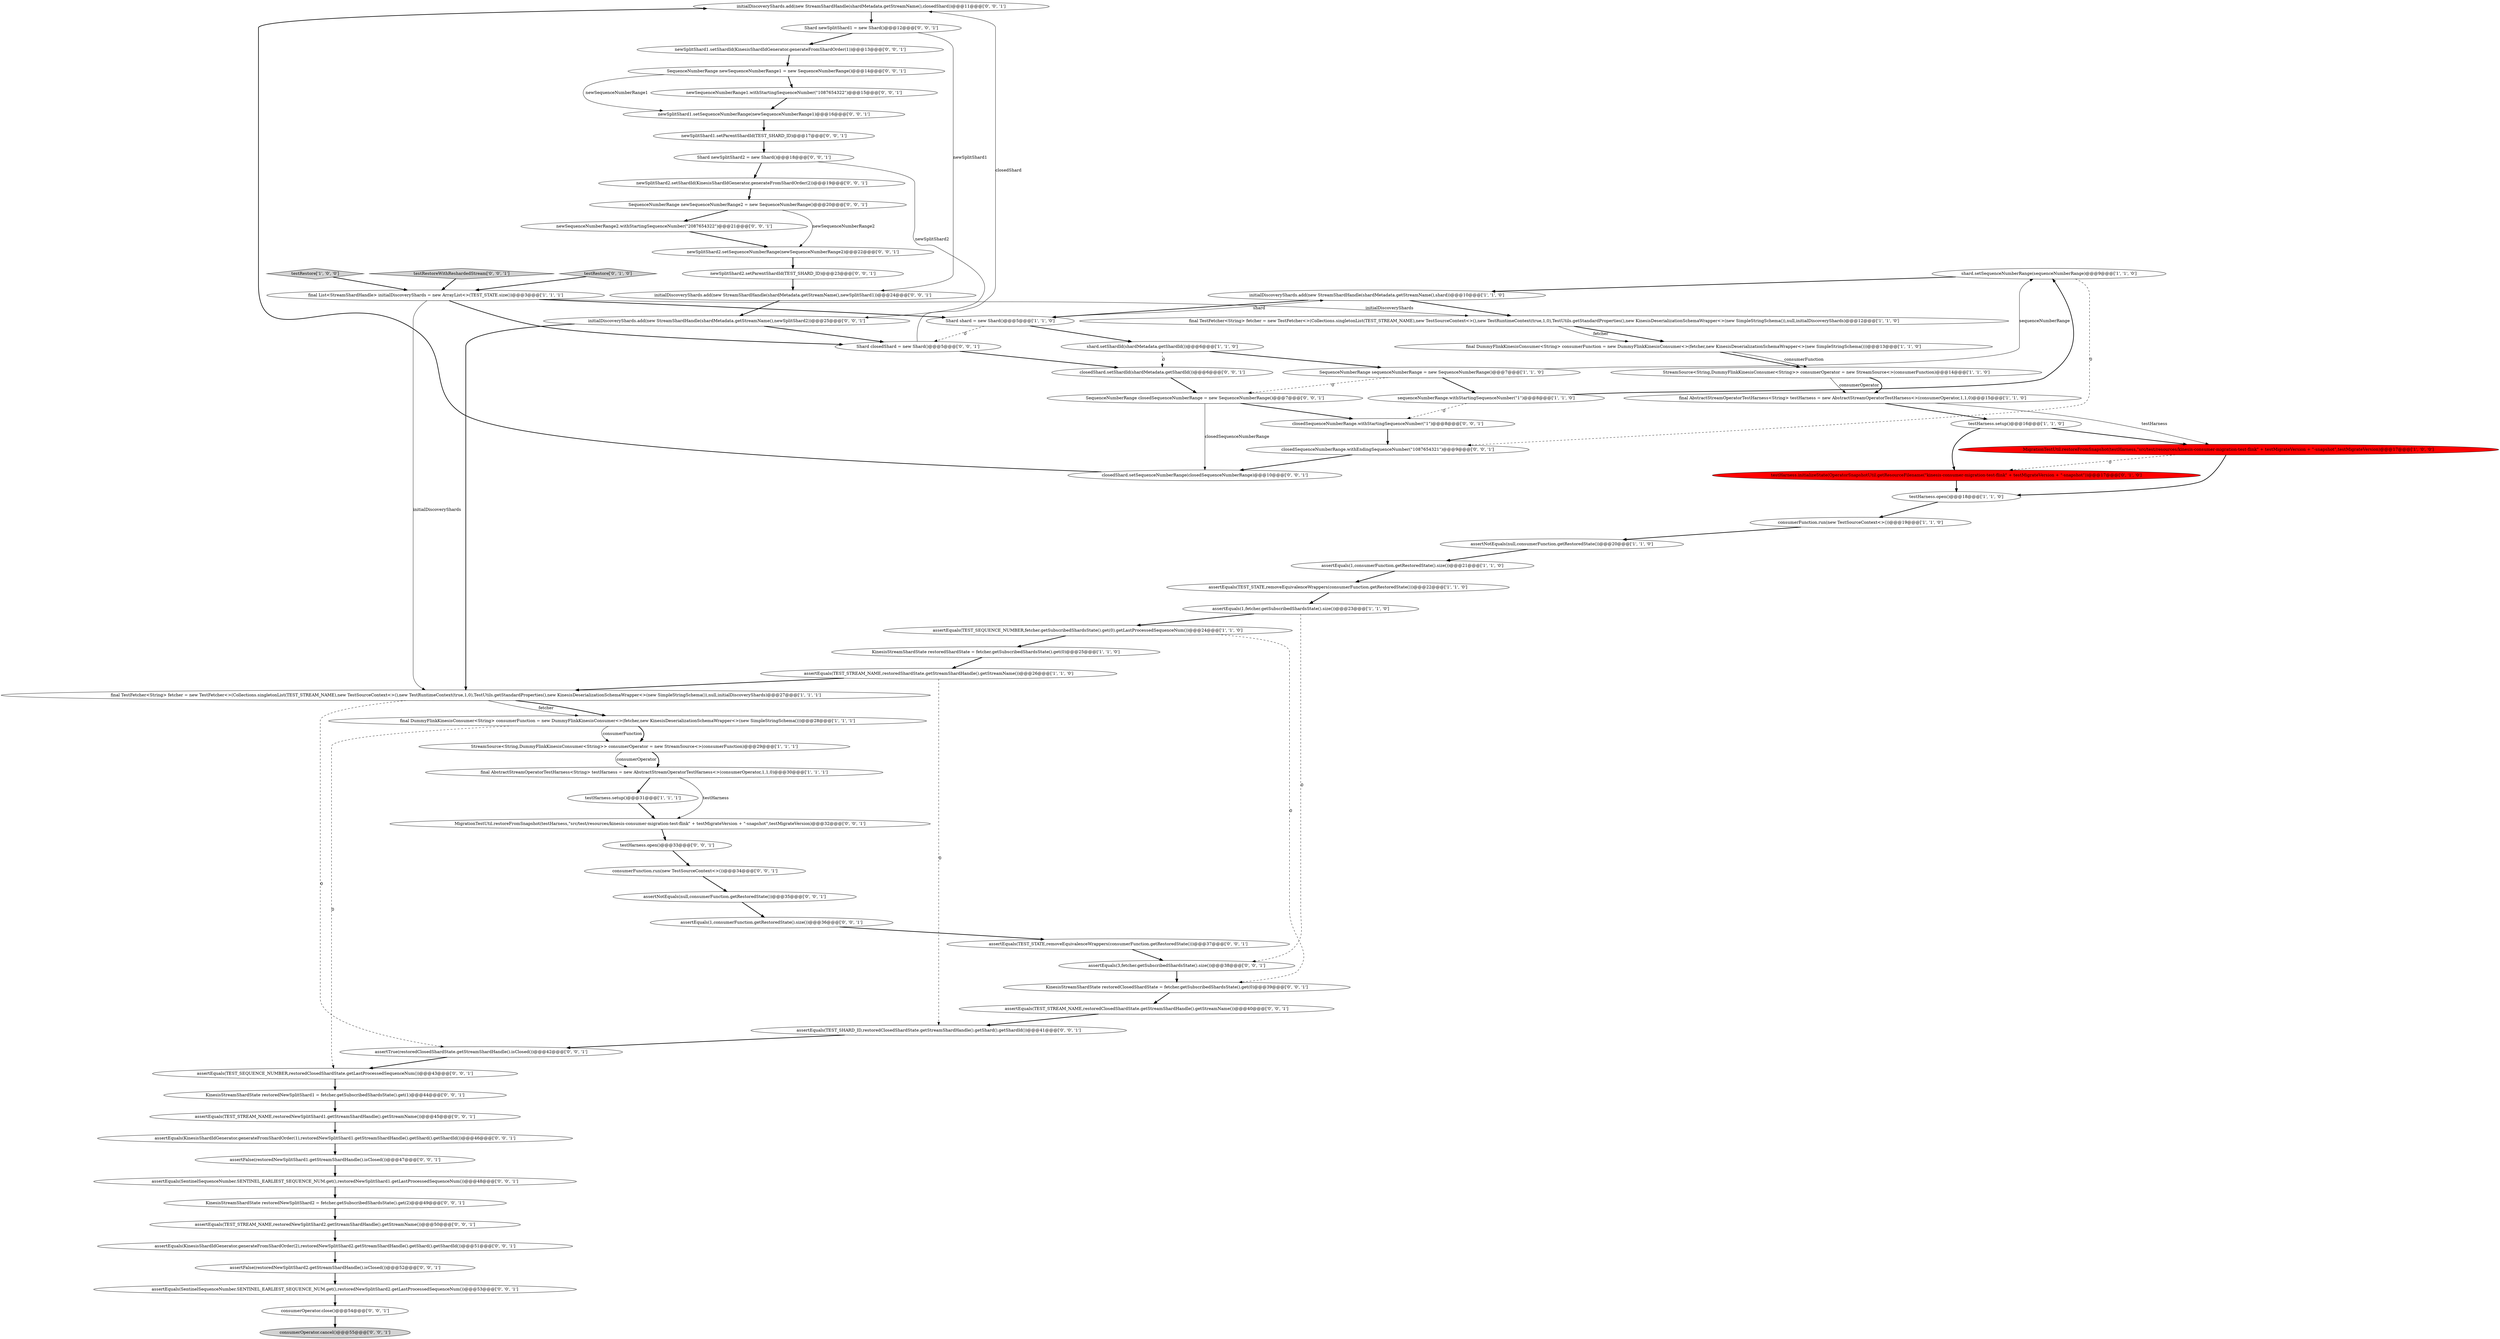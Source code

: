 digraph {
42 [style = filled, label = "initialDiscoveryShards.add(new StreamShardHandle(shardMetadata.getStreamName(),closedShard))@@@11@@@['0', '0', '1']", fillcolor = white, shape = ellipse image = "AAA0AAABBB3BBB"];
44 [style = filled, label = "MigrationTestUtil.restoreFromSnapshot(testHarness,\"src/test/resources/kinesis-consumer-migration-test-flink\" + testMigrateVersion + \"-snapshot\",testMigrateVersion)@@@32@@@['0', '0', '1']", fillcolor = white, shape = ellipse image = "AAA0AAABBB3BBB"];
65 [style = filled, label = "assertEquals(1,consumerFunction.getRestoredState().size())@@@36@@@['0', '0', '1']", fillcolor = white, shape = ellipse image = "AAA0AAABBB3BBB"];
33 [style = filled, label = "newSplitShard1.setParentShardId(TEST_SHARD_ID)@@@17@@@['0', '0', '1']", fillcolor = white, shape = ellipse image = "AAA0AAABBB3BBB"];
59 [style = filled, label = "assertEquals(KinesisShardIdGenerator.generateFromShardOrder(1),restoredNewSplitShard1.getStreamShardHandle().getShard().getShardId())@@@46@@@['0', '0', '1']", fillcolor = white, shape = ellipse image = "AAA0AAABBB3BBB"];
35 [style = filled, label = "Shard closedShard = new Shard()@@@5@@@['0', '0', '1']", fillcolor = white, shape = ellipse image = "AAA0AAABBB3BBB"];
71 [style = filled, label = "newSplitShard2.setSequenceNumberRange(newSequenceNumberRange2)@@@22@@@['0', '0', '1']", fillcolor = white, shape = ellipse image = "AAA0AAABBB3BBB"];
9 [style = filled, label = "final AbstractStreamOperatorTestHarness<String> testHarness = new AbstractStreamOperatorTestHarness<>(consumerOperator,1,1,0)@@@30@@@['1', '1', '1']", fillcolor = white, shape = ellipse image = "AAA0AAABBB1BBB"];
24 [style = filled, label = "sequenceNumberRange.withStartingSequenceNumber(\"1\")@@@8@@@['1', '1', '0']", fillcolor = white, shape = ellipse image = "AAA0AAABBB1BBB"];
68 [style = filled, label = "newSplitShard1.setShardId(KinesisShardIdGenerator.generateFromShardOrder(1))@@@13@@@['0', '0', '1']", fillcolor = white, shape = ellipse image = "AAA0AAABBB3BBB"];
32 [style = filled, label = "SequenceNumberRange closedSequenceNumberRange = new SequenceNumberRange()@@@7@@@['0', '0', '1']", fillcolor = white, shape = ellipse image = "AAA0AAABBB3BBB"];
46 [style = filled, label = "assertEquals(TEST_SHARD_ID,restoredClosedShardState.getStreamShardHandle().getShard().getShardId())@@@41@@@['0', '0', '1']", fillcolor = white, shape = ellipse image = "AAA0AAABBB3BBB"];
39 [style = filled, label = "assertEquals(TEST_STREAM_NAME,restoredClosedShardState.getStreamShardHandle().getStreamName())@@@40@@@['0', '0', '1']", fillcolor = white, shape = ellipse image = "AAA0AAABBB3BBB"];
1 [style = filled, label = "initialDiscoveryShards.add(new StreamShardHandle(shardMetadata.getStreamName(),shard))@@@10@@@['1', '1', '0']", fillcolor = white, shape = ellipse image = "AAA0AAABBB1BBB"];
25 [style = filled, label = "assertEquals(TEST_SEQUENCE_NUMBER,fetcher.getSubscribedShardsState().get(0).getLastProcessedSequenceNum())@@@24@@@['1', '1', '0']", fillcolor = white, shape = ellipse image = "AAA0AAABBB1BBB"];
57 [style = filled, label = "assertEquals(SentinelSequenceNumber.SENTINEL_EARLIEST_SEQUENCE_NUM.get(),restoredNewSplitShard1.getLastProcessedSequenceNum())@@@48@@@['0', '0', '1']", fillcolor = white, shape = ellipse image = "AAA0AAABBB3BBB"];
22 [style = filled, label = "assertEquals(1,fetcher.getSubscribedShardsState().size())@@@23@@@['1', '1', '0']", fillcolor = white, shape = ellipse image = "AAA0AAABBB1BBB"];
62 [style = filled, label = "consumerOperator.cancel()@@@55@@@['0', '0', '1']", fillcolor = lightgray, shape = ellipse image = "AAA0AAABBB3BBB"];
69 [style = filled, label = "assertEquals(3,fetcher.getSubscribedShardsState().size())@@@38@@@['0', '0', '1']", fillcolor = white, shape = ellipse image = "AAA0AAABBB3BBB"];
4 [style = filled, label = "final List<StreamShardHandle> initialDiscoveryShards = new ArrayList<>(TEST_STATE.size())@@@3@@@['1', '1', '1']", fillcolor = white, shape = ellipse image = "AAA0AAABBB1BBB"];
56 [style = filled, label = "closedSequenceNumberRange.withStartingSequenceNumber(\"1\")@@@8@@@['0', '0', '1']", fillcolor = white, shape = ellipse image = "AAA0AAABBB3BBB"];
19 [style = filled, label = "final TestFetcher<String> fetcher = new TestFetcher<>(Collections.singletonList(TEST_STREAM_NAME),new TestSourceContext<>(),new TestRuntimeContext(true,1,0),TestUtils.getStandardProperties(),new KinesisDeserializationSchemaWrapper<>(new SimpleStringSchema()),null,initialDiscoveryShards)@@@27@@@['1', '1', '1']", fillcolor = white, shape = ellipse image = "AAA0AAABBB1BBB"];
15 [style = filled, label = "final DummyFlinkKinesisConsumer<String> consumerFunction = new DummyFlinkKinesisConsumer<>(fetcher,new KinesisDeserializationSchemaWrapper<>(new SimpleStringSchema()))@@@28@@@['1', '1', '1']", fillcolor = white, shape = ellipse image = "AAA0AAABBB1BBB"];
18 [style = filled, label = "final AbstractStreamOperatorTestHarness<String> testHarness = new AbstractStreamOperatorTestHarness<>(consumerOperator,1,1,0)@@@15@@@['1', '1', '0']", fillcolor = white, shape = ellipse image = "AAA0AAABBB1BBB"];
27 [style = filled, label = "testRestore['1', '0', '0']", fillcolor = lightgray, shape = diamond image = "AAA0AAABBB1BBB"];
20 [style = filled, label = "assertNotEquals(null,consumerFunction.getRestoredState())@@@20@@@['1', '1', '0']", fillcolor = white, shape = ellipse image = "AAA0AAABBB1BBB"];
17 [style = filled, label = "MigrationTestUtil.restoreFromSnapshot(testHarness,\"src/test/resources/kinesis-consumer-migration-test-flink\" + testMigrateVersion + \"-snapshot\",testMigrateVersion)@@@17@@@['1', '0', '0']", fillcolor = red, shape = ellipse image = "AAA1AAABBB1BBB"];
37 [style = filled, label = "assertTrue(restoredClosedShardState.getStreamShardHandle().isClosed())@@@42@@@['0', '0', '1']", fillcolor = white, shape = ellipse image = "AAA0AAABBB3BBB"];
21 [style = filled, label = "assertEquals(1,consumerFunction.getRestoredState().size())@@@21@@@['1', '1', '0']", fillcolor = white, shape = ellipse image = "AAA0AAABBB1BBB"];
38 [style = filled, label = "assertNotEquals(null,consumerFunction.getRestoredState())@@@35@@@['0', '0', '1']", fillcolor = white, shape = ellipse image = "AAA0AAABBB3BBB"];
53 [style = filled, label = "KinesisStreamShardState restoredClosedShardState = fetcher.getSubscribedShardsState().get(0)@@@39@@@['0', '0', '1']", fillcolor = white, shape = ellipse image = "AAA0AAABBB3BBB"];
47 [style = filled, label = "SequenceNumberRange newSequenceNumberRange1 = new SequenceNumberRange()@@@14@@@['0', '0', '1']", fillcolor = white, shape = ellipse image = "AAA0AAABBB3BBB"];
63 [style = filled, label = "KinesisStreamShardState restoredNewSplitShard2 = fetcher.getSubscribedShardsState().get(2)@@@49@@@['0', '0', '1']", fillcolor = white, shape = ellipse image = "AAA0AAABBB3BBB"];
3 [style = filled, label = "consumerFunction.run(new TestSourceContext<>())@@@19@@@['1', '1', '0']", fillcolor = white, shape = ellipse image = "AAA0AAABBB1BBB"];
45 [style = filled, label = "testRestoreWithReshardedStream['0', '0', '1']", fillcolor = lightgray, shape = diamond image = "AAA0AAABBB3BBB"];
55 [style = filled, label = "assertEquals(TEST_STATE,removeEquivalenceWrappers(consumerFunction.getRestoredState()))@@@37@@@['0', '0', '1']", fillcolor = white, shape = ellipse image = "AAA0AAABBB3BBB"];
2 [style = filled, label = "testHarness.setup()@@@31@@@['1', '1', '1']", fillcolor = white, shape = ellipse image = "AAA0AAABBB1BBB"];
50 [style = filled, label = "closedSequenceNumberRange.withEndingSequenceNumber(\"1087654321\")@@@9@@@['0', '0', '1']", fillcolor = white, shape = ellipse image = "AAA0AAABBB3BBB"];
12 [style = filled, label = "shard.setShardId(shardMetadata.getShardId())@@@6@@@['1', '1', '0']", fillcolor = white, shape = ellipse image = "AAA0AAABBB1BBB"];
13 [style = filled, label = "final TestFetcher<String> fetcher = new TestFetcher<>(Collections.singletonList(TEST_STREAM_NAME),new TestSourceContext<>(),new TestRuntimeContext(true,1,0),TestUtils.getStandardProperties(),new KinesisDeserializationSchemaWrapper<>(new SimpleStringSchema()),null,initialDiscoveryShards)@@@12@@@['1', '1', '0']", fillcolor = white, shape = ellipse image = "AAA0AAABBB1BBB"];
60 [style = filled, label = "newSplitShard2.setShardId(KinesisShardIdGenerator.generateFromShardOrder(2))@@@19@@@['0', '0', '1']", fillcolor = white, shape = ellipse image = "AAA0AAABBB3BBB"];
10 [style = filled, label = "testHarness.open()@@@18@@@['1', '1', '0']", fillcolor = white, shape = ellipse image = "AAA0AAABBB1BBB"];
30 [style = filled, label = "Shard newSplitShard2 = new Shard()@@@18@@@['0', '0', '1']", fillcolor = white, shape = ellipse image = "AAA0AAABBB3BBB"];
43 [style = filled, label = "testHarness.open()@@@33@@@['0', '0', '1']", fillcolor = white, shape = ellipse image = "AAA0AAABBB3BBB"];
72 [style = filled, label = "Shard newSplitShard1 = new Shard()@@@12@@@['0', '0', '1']", fillcolor = white, shape = ellipse image = "AAA0AAABBB3BBB"];
52 [style = filled, label = "initialDiscoveryShards.add(new StreamShardHandle(shardMetadata.getStreamName(),newSplitShard2))@@@25@@@['0', '0', '1']", fillcolor = white, shape = ellipse image = "AAA0AAABBB3BBB"];
8 [style = filled, label = "testHarness.setup()@@@16@@@['1', '1', '0']", fillcolor = white, shape = ellipse image = "AAA0AAABBB1BBB"];
41 [style = filled, label = "newSequenceNumberRange2.withStartingSequenceNumber(\"2087654322\")@@@21@@@['0', '0', '1']", fillcolor = white, shape = ellipse image = "AAA0AAABBB3BBB"];
70 [style = filled, label = "initialDiscoveryShards.add(new StreamShardHandle(shardMetadata.getStreamName(),newSplitShard1))@@@24@@@['0', '0', '1']", fillcolor = white, shape = ellipse image = "AAA0AAABBB3BBB"];
14 [style = filled, label = "final DummyFlinkKinesisConsumer<String> consumerFunction = new DummyFlinkKinesisConsumer<>(fetcher,new KinesisDeserializationSchemaWrapper<>(new SimpleStringSchema()))@@@13@@@['1', '1', '0']", fillcolor = white, shape = ellipse image = "AAA0AAABBB1BBB"];
6 [style = filled, label = "assertEquals(TEST_STATE,removeEquivalenceWrappers(consumerFunction.getRestoredState()))@@@22@@@['1', '1', '0']", fillcolor = white, shape = ellipse image = "AAA0AAABBB1BBB"];
36 [style = filled, label = "assertEquals(TEST_STREAM_NAME,restoredNewSplitShard2.getStreamShardHandle().getStreamName())@@@50@@@['0', '0', '1']", fillcolor = white, shape = ellipse image = "AAA0AAABBB3BBB"];
58 [style = filled, label = "assertEquals(KinesisShardIdGenerator.generateFromShardOrder(2),restoredNewSplitShard2.getStreamShardHandle().getShard().getShardId())@@@51@@@['0', '0', '1']", fillcolor = white, shape = ellipse image = "AAA0AAABBB3BBB"];
23 [style = filled, label = "Shard shard = new Shard()@@@5@@@['1', '1', '0']", fillcolor = white, shape = ellipse image = "AAA0AAABBB1BBB"];
40 [style = filled, label = "newSplitShard2.setParentShardId(TEST_SHARD_ID)@@@23@@@['0', '0', '1']", fillcolor = white, shape = ellipse image = "AAA0AAABBB3BBB"];
49 [style = filled, label = "KinesisStreamShardState restoredNewSplitShard1 = fetcher.getSubscribedShardsState().get(1)@@@44@@@['0', '0', '1']", fillcolor = white, shape = ellipse image = "AAA0AAABBB3BBB"];
54 [style = filled, label = "assertEquals(TEST_STREAM_NAME,restoredNewSplitShard1.getStreamShardHandle().getStreamName())@@@45@@@['0', '0', '1']", fillcolor = white, shape = ellipse image = "AAA0AAABBB3BBB"];
61 [style = filled, label = "assertEquals(SentinelSequenceNumber.SENTINEL_EARLIEST_SEQUENCE_NUM.get(),restoredNewSplitShard2.getLastProcessedSequenceNum())@@@53@@@['0', '0', '1']", fillcolor = white, shape = ellipse image = "AAA0AAABBB3BBB"];
28 [style = filled, label = "testRestore['0', '1', '0']", fillcolor = lightgray, shape = diamond image = "AAA0AAABBB2BBB"];
29 [style = filled, label = "testHarness.initializeState(OperatorSnapshotUtil.getResourceFilename(\"kinesis-consumer-migration-test-flink\" + testMigrateVersion + \"-snapshot\"))@@@17@@@['0', '1', '0']", fillcolor = red, shape = ellipse image = "AAA1AAABBB2BBB"];
64 [style = filled, label = "newSplitShard1.setSequenceNumberRange(newSequenceNumberRange1)@@@16@@@['0', '0', '1']", fillcolor = white, shape = ellipse image = "AAA0AAABBB3BBB"];
26 [style = filled, label = "assertEquals(TEST_STREAM_NAME,restoredShardState.getStreamShardHandle().getStreamName())@@@26@@@['1', '1', '0']", fillcolor = white, shape = ellipse image = "AAA0AAABBB1BBB"];
67 [style = filled, label = "assertFalse(restoredNewSplitShard2.getStreamShardHandle().isClosed())@@@52@@@['0', '0', '1']", fillcolor = white, shape = ellipse image = "AAA0AAABBB3BBB"];
16 [style = filled, label = "StreamSource<String,DummyFlinkKinesisConsumer<String>> consumerOperator = new StreamSource<>(consumerFunction)@@@14@@@['1', '1', '0']", fillcolor = white, shape = ellipse image = "AAA0AAABBB1BBB"];
7 [style = filled, label = "SequenceNumberRange sequenceNumberRange = new SequenceNumberRange()@@@7@@@['1', '1', '0']", fillcolor = white, shape = ellipse image = "AAA0AAABBB1BBB"];
11 [style = filled, label = "KinesisStreamShardState restoredShardState = fetcher.getSubscribedShardsState().get(0)@@@25@@@['1', '1', '0']", fillcolor = white, shape = ellipse image = "AAA0AAABBB1BBB"];
73 [style = filled, label = "assertFalse(restoredNewSplitShard1.getStreamShardHandle().isClosed())@@@47@@@['0', '0', '1']", fillcolor = white, shape = ellipse image = "AAA0AAABBB3BBB"];
31 [style = filled, label = "closedShard.setShardId(shardMetadata.getShardId())@@@6@@@['0', '0', '1']", fillcolor = white, shape = ellipse image = "AAA0AAABBB3BBB"];
66 [style = filled, label = "closedShard.setSequenceNumberRange(closedSequenceNumberRange)@@@10@@@['0', '0', '1']", fillcolor = white, shape = ellipse image = "AAA0AAABBB3BBB"];
34 [style = filled, label = "consumerOperator.close()@@@54@@@['0', '0', '1']", fillcolor = white, shape = ellipse image = "AAA0AAABBB3BBB"];
5 [style = filled, label = "StreamSource<String,DummyFlinkKinesisConsumer<String>> consumerOperator = new StreamSource<>(consumerFunction)@@@29@@@['1', '1', '1']", fillcolor = white, shape = ellipse image = "AAA0AAABBB1BBB"];
51 [style = filled, label = "newSequenceNumberRange1.withStartingSequenceNumber(\"1087654322\")@@@15@@@['0', '0', '1']", fillcolor = white, shape = ellipse image = "AAA0AAABBB3BBB"];
48 [style = filled, label = "SequenceNumberRange newSequenceNumberRange2 = new SequenceNumberRange()@@@20@@@['0', '0', '1']", fillcolor = white, shape = ellipse image = "AAA0AAABBB3BBB"];
0 [style = filled, label = "shard.setSequenceNumberRange(sequenceNumberRange)@@@9@@@['1', '1', '0']", fillcolor = white, shape = ellipse image = "AAA0AAABBB1BBB"];
74 [style = filled, label = "consumerFunction.run(new TestSourceContext<>())@@@34@@@['0', '0', '1']", fillcolor = white, shape = ellipse image = "AAA0AAABBB3BBB"];
75 [style = filled, label = "assertEquals(TEST_SEQUENCE_NUMBER,restoredClosedShardState.getLastProcessedSequenceNum())@@@43@@@['0', '0', '1']", fillcolor = white, shape = ellipse image = "AAA0AAABBB3BBB"];
5->9 [style = bold, label=""];
6->22 [style = bold, label=""];
12->31 [style = dashed, label="0"];
63->36 [style = bold, label=""];
1->13 [style = bold, label=""];
53->39 [style = bold, label=""];
12->7 [style = bold, label=""];
1->23 [style = bold, label=""];
43->74 [style = bold, label=""];
57->63 [style = bold, label=""];
2->44 [style = bold, label=""];
47->51 [style = bold, label=""];
32->66 [style = solid, label="closedSequenceNumberRange"];
50->66 [style = bold, label=""];
23->12 [style = bold, label=""];
64->33 [style = bold, label=""];
19->15 [style = bold, label=""];
23->1 [style = solid, label="shard"];
13->14 [style = bold, label=""];
52->35 [style = bold, label=""];
37->75 [style = bold, label=""];
14->16 [style = bold, label=""];
32->56 [style = bold, label=""];
35->31 [style = bold, label=""];
22->25 [style = bold, label=""];
48->41 [style = bold, label=""];
9->2 [style = bold, label=""];
59->73 [style = bold, label=""];
48->71 [style = solid, label="newSequenceNumberRange2"];
24->0 [style = bold, label=""];
4->13 [style = solid, label="initialDiscoveryShards"];
23->35 [style = dashed, label="0"];
18->17 [style = solid, label="testHarness"];
13->14 [style = solid, label="fetcher"];
42->72 [style = bold, label=""];
52->19 [style = bold, label=""];
14->16 [style = solid, label="consumerFunction"];
46->37 [style = bold, label=""];
67->61 [style = bold, label=""];
60->48 [style = bold, label=""];
36->58 [style = bold, label=""];
8->17 [style = bold, label=""];
7->24 [style = bold, label=""];
22->69 [style = dashed, label="0"];
38->65 [style = bold, label=""];
56->50 [style = bold, label=""];
34->62 [style = bold, label=""];
33->30 [style = bold, label=""];
54->59 [style = bold, label=""];
74->38 [style = bold, label=""];
41->71 [style = bold, label=""];
65->55 [style = bold, label=""];
26->46 [style = dashed, label="0"];
58->67 [style = bold, label=""];
0->50 [style = dashed, label="0"];
49->54 [style = bold, label=""];
4->23 [style = bold, label=""];
11->26 [style = bold, label=""];
35->42 [style = solid, label="closedShard"];
24->56 [style = dashed, label="0"];
30->52 [style = solid, label="newSplitShard2"];
15->75 [style = dashed, label="0"];
17->10 [style = bold, label=""];
16->18 [style = bold, label=""];
39->46 [style = bold, label=""];
4->19 [style = solid, label="initialDiscoveryShards"];
55->69 [style = bold, label=""];
31->32 [style = bold, label=""];
25->53 [style = dashed, label="0"];
72->70 [style = solid, label="newSplitShard1"];
9->44 [style = solid, label="testHarness"];
73->57 [style = bold, label=""];
26->19 [style = bold, label=""];
5->9 [style = solid, label="consumerOperator"];
61->34 [style = bold, label=""];
51->64 [style = bold, label=""];
0->1 [style = bold, label=""];
69->53 [style = bold, label=""];
66->42 [style = bold, label=""];
47->64 [style = solid, label="newSequenceNumberRange1"];
7->32 [style = dashed, label="0"];
29->10 [style = bold, label=""];
71->40 [style = bold, label=""];
18->8 [style = bold, label=""];
75->49 [style = bold, label=""];
40->70 [style = bold, label=""];
4->35 [style = bold, label=""];
21->6 [style = bold, label=""];
10->3 [style = bold, label=""];
16->18 [style = solid, label="consumerOperator"];
17->29 [style = dashed, label="0"];
15->5 [style = bold, label=""];
44->43 [style = bold, label=""];
45->4 [style = bold, label=""];
20->21 [style = bold, label=""];
27->4 [style = bold, label=""];
3->20 [style = bold, label=""];
25->11 [style = bold, label=""];
70->52 [style = bold, label=""];
68->47 [style = bold, label=""];
7->0 [style = solid, label="sequenceNumberRange"];
72->68 [style = bold, label=""];
19->15 [style = solid, label="fetcher"];
19->37 [style = dashed, label="0"];
8->29 [style = bold, label=""];
15->5 [style = solid, label="consumerFunction"];
28->4 [style = bold, label=""];
30->60 [style = bold, label=""];
}
